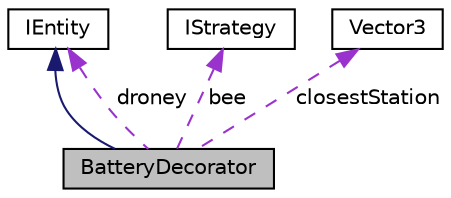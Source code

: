 digraph "BatteryDecorator"
{
 // LATEX_PDF_SIZE
  edge [fontname="Helvetica",fontsize="10",labelfontname="Helvetica",labelfontsize="10"];
  node [fontname="Helvetica",fontsize="10",shape=record];
  Node1 [label="BatteryDecorator",height=0.2,width=0.4,color="black", fillcolor="grey75", style="filled", fontcolor="black",tooltip="A class to decorate a drone with a battery."];
  Node2 -> Node1 [dir="back",color="midnightblue",fontsize="10",style="solid",fontname="Helvetica"];
  Node2 [label="IEntity",height=0.2,width=0.4,color="black", fillcolor="white", style="filled",URL="$classIEntity.html",tooltip="Abstract controller class used in the Transit Service. Uses the Model View Controller Pattern."];
  Node2 -> Node1 [dir="back",color="darkorchid3",fontsize="10",style="dashed",label=" droney" ,fontname="Helvetica"];
  Node3 -> Node1 [dir="back",color="darkorchid3",fontsize="10",style="dashed",label=" bee" ,fontname="Helvetica"];
  Node3 [label="IStrategy",height=0.2,width=0.4,color="black", fillcolor="white", style="filled",URL="$classIStrategy.html",tooltip="Strategy (routing) class."];
  Node4 -> Node1 [dir="back",color="darkorchid3",fontsize="10",style="dashed",label=" closestStation" ,fontname="Helvetica"];
  Node4 [label="Vector3",height=0.2,width=0.4,color="black", fillcolor="white", style="filled",URL="$classVector3.html",tooltip="A class built solely to handle 3D vector mathematics."];
}
